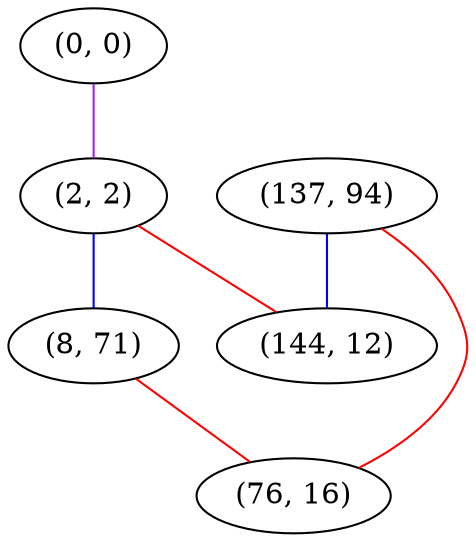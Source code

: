 graph "" {
"(0, 0)";
"(2, 2)";
"(137, 94)";
"(8, 71)";
"(76, 16)";
"(144, 12)";
"(0, 0)" -- "(2, 2)"  [color=purple, key=0, weight=4];
"(2, 2)" -- "(8, 71)"  [color=blue, key=0, weight=3];
"(2, 2)" -- "(144, 12)"  [color=red, key=0, weight=1];
"(137, 94)" -- "(144, 12)"  [color=blue, key=0, weight=3];
"(137, 94)" -- "(76, 16)"  [color=red, key=0, weight=1];
"(8, 71)" -- "(76, 16)"  [color=red, key=0, weight=1];
}
